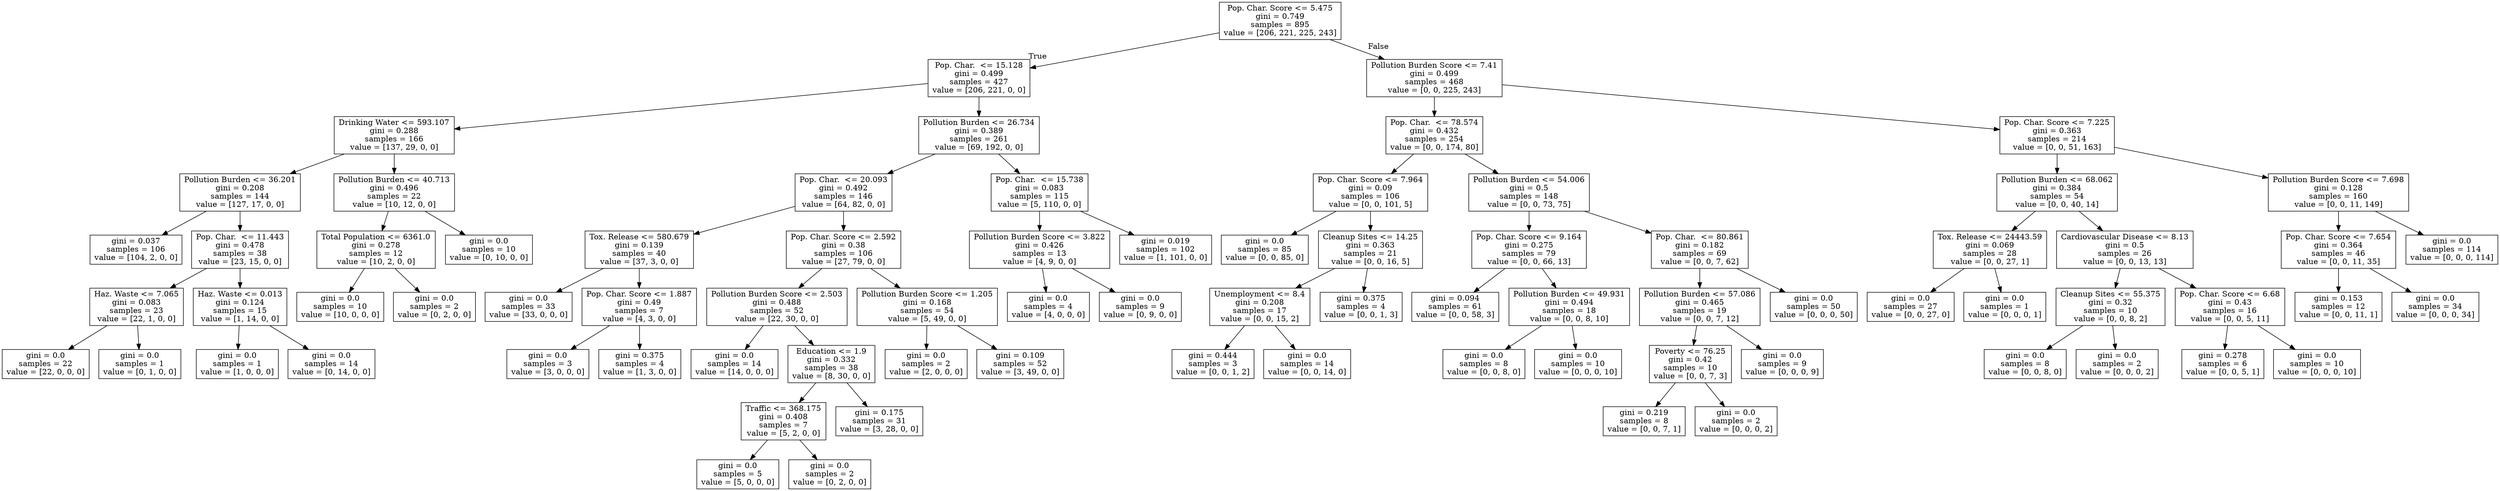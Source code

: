 digraph Tree {
node [shape=box] ;
0 [label="Pop. Char. Score <= 5.475\ngini = 0.749\nsamples = 895\nvalue = [206, 221, 225, 243]"] ;
1 [label="Pop. Char.  <= 15.128\ngini = 0.499\nsamples = 427\nvalue = [206, 221, 0, 0]"] ;
0 -> 1 [labeldistance=2.5, labelangle=45, headlabel="True"] ;
3 [label="Drinking Water <= 593.107\ngini = 0.288\nsamples = 166\nvalue = [137, 29, 0, 0]"] ;
1 -> 3 ;
21 [label="Pollution Burden <= 36.201\ngini = 0.208\nsamples = 144\nvalue = [127, 17, 0, 0]"] ;
3 -> 21 ;
23 [label="gini = 0.037\nsamples = 106\nvalue = [104, 2, 0, 0]"] ;
21 -> 23 ;
24 [label="Pop. Char.  <= 11.443\ngini = 0.478\nsamples = 38\nvalue = [23, 15, 0, 0]"] ;
21 -> 24 ;
25 [label="Haz. Waste <= 7.065\ngini = 0.083\nsamples = 23\nvalue = [22, 1, 0, 0]"] ;
24 -> 25 ;
69 [label="gini = 0.0\nsamples = 22\nvalue = [22, 0, 0, 0]"] ;
25 -> 69 ;
70 [label="gini = 0.0\nsamples = 1\nvalue = [0, 1, 0, 0]"] ;
25 -> 70 ;
26 [label="Haz. Waste <= 0.013\ngini = 0.124\nsamples = 15\nvalue = [1, 14, 0, 0]"] ;
24 -> 26 ;
77 [label="gini = 0.0\nsamples = 1\nvalue = [1, 0, 0, 0]"] ;
26 -> 77 ;
78 [label="gini = 0.0\nsamples = 14\nvalue = [0, 14, 0, 0]"] ;
26 -> 78 ;
22 [label="Pollution Burden <= 40.713\ngini = 0.496\nsamples = 22\nvalue = [10, 12, 0, 0]"] ;
3 -> 22 ;
27 [label="Total Population <= 6361.0\ngini = 0.278\nsamples = 12\nvalue = [10, 2, 0, 0]"] ;
22 -> 27 ;
47 [label="gini = 0.0\nsamples = 10\nvalue = [10, 0, 0, 0]"] ;
27 -> 47 ;
48 [label="gini = 0.0\nsamples = 2\nvalue = [0, 2, 0, 0]"] ;
27 -> 48 ;
28 [label="gini = 0.0\nsamples = 10\nvalue = [0, 10, 0, 0]"] ;
22 -> 28 ;
4 [label="Pollution Burden <= 26.734\ngini = 0.389\nsamples = 261\nvalue = [69, 192, 0, 0]"] ;
1 -> 4 ;
13 [label="Pop. Char.  <= 20.093\ngini = 0.492\nsamples = 146\nvalue = [64, 82, 0, 0]"] ;
4 -> 13 ;
15 [label="Tox. Release <= 580.679\ngini = 0.139\nsamples = 40\nvalue = [37, 3, 0, 0]"] ;
13 -> 15 ;
59 [label="gini = 0.0\nsamples = 33\nvalue = [33, 0, 0, 0]"] ;
15 -> 59 ;
60 [label="Pop. Char. Score <= 1.887\ngini = 0.49\nsamples = 7\nvalue = [4, 3, 0, 0]"] ;
15 -> 60 ;
67 [label="gini = 0.0\nsamples = 3\nvalue = [3, 0, 0, 0]"] ;
60 -> 67 ;
68 [label="gini = 0.375\nsamples = 4\nvalue = [1, 3, 0, 0]"] ;
60 -> 68 ;
16 [label="Pop. Char. Score <= 2.592\ngini = 0.38\nsamples = 106\nvalue = [27, 79, 0, 0]"] ;
13 -> 16 ;
31 [label="Pollution Burden Score <= 2.503\ngini = 0.488\nsamples = 52\nvalue = [22, 30, 0, 0]"] ;
16 -> 31 ;
33 [label="gini = 0.0\nsamples = 14\nvalue = [14, 0, 0, 0]"] ;
31 -> 33 ;
34 [label="Education <= 1.9\ngini = 0.332\nsamples = 38\nvalue = [8, 30, 0, 0]"] ;
31 -> 34 ;
35 [label="Traffic <= 368.175\ngini = 0.408\nsamples = 7\nvalue = [5, 2, 0, 0]"] ;
34 -> 35 ;
55 [label="gini = 0.0\nsamples = 5\nvalue = [5, 0, 0, 0]"] ;
35 -> 55 ;
56 [label="gini = 0.0\nsamples = 2\nvalue = [0, 2, 0, 0]"] ;
35 -> 56 ;
36 [label="gini = 0.175\nsamples = 31\nvalue = [3, 28, 0, 0]"] ;
34 -> 36 ;
32 [label="Pollution Burden Score <= 1.205\ngini = 0.168\nsamples = 54\nvalue = [5, 49, 0, 0]"] ;
16 -> 32 ;
45 [label="gini = 0.0\nsamples = 2\nvalue = [2, 0, 0, 0]"] ;
32 -> 45 ;
46 [label="gini = 0.109\nsamples = 52\nvalue = [3, 49, 0, 0]"] ;
32 -> 46 ;
14 [label="Pop. Char.  <= 15.738\ngini = 0.083\nsamples = 115\nvalue = [5, 110, 0, 0]"] ;
4 -> 14 ;
61 [label="Pollution Burden Score <= 3.822\ngini = 0.426\nsamples = 13\nvalue = [4, 9, 0, 0]"] ;
14 -> 61 ;
63 [label="gini = 0.0\nsamples = 4\nvalue = [4, 0, 0, 0]"] ;
61 -> 63 ;
64 [label="gini = 0.0\nsamples = 9\nvalue = [0, 9, 0, 0]"] ;
61 -> 64 ;
62 [label="gini = 0.019\nsamples = 102\nvalue = [1, 101, 0, 0]"] ;
14 -> 62 ;
2 [label="Pollution Burden Score <= 7.41\ngini = 0.499\nsamples = 468\nvalue = [0, 0, 225, 243]"] ;
0 -> 2 [labeldistance=2.5, labelangle=-45, headlabel="False"] ;
5 [label="Pop. Char.  <= 78.574\ngini = 0.432\nsamples = 254\nvalue = [0, 0, 174, 80]"] ;
2 -> 5 ;
9 [label="Pop. Char. Score <= 7.964\ngini = 0.09\nsamples = 106\nvalue = [0, 0, 101, 5]"] ;
5 -> 9 ;
71 [label="gini = 0.0\nsamples = 85\nvalue = [0, 0, 85, 0]"] ;
9 -> 71 ;
72 [label="Cleanup Sites <= 14.25\ngini = 0.363\nsamples = 21\nvalue = [0, 0, 16, 5]"] ;
9 -> 72 ;
73 [label="Unemployment <= 8.4\ngini = 0.208\nsamples = 17\nvalue = [0, 0, 15, 2]"] ;
72 -> 73 ;
75 [label="gini = 0.444\nsamples = 3\nvalue = [0, 0, 1, 2]"] ;
73 -> 75 ;
76 [label="gini = 0.0\nsamples = 14\nvalue = [0, 0, 14, 0]"] ;
73 -> 76 ;
74 [label="gini = 0.375\nsamples = 4\nvalue = [0, 0, 1, 3]"] ;
72 -> 74 ;
10 [label="Pollution Burden <= 54.006\ngini = 0.5\nsamples = 148\nvalue = [0, 0, 73, 75]"] ;
5 -> 10 ;
11 [label="Pop. Char. Score <= 9.164\ngini = 0.275\nsamples = 79\nvalue = [0, 0, 66, 13]"] ;
10 -> 11 ;
17 [label="gini = 0.094\nsamples = 61\nvalue = [0, 0, 58, 3]"] ;
11 -> 17 ;
18 [label="Pollution Burden <= 49.931\ngini = 0.494\nsamples = 18\nvalue = [0, 0, 8, 10]"] ;
11 -> 18 ;
19 [label="gini = 0.0\nsamples = 8\nvalue = [0, 0, 8, 0]"] ;
18 -> 19 ;
20 [label="gini = 0.0\nsamples = 10\nvalue = [0, 0, 0, 10]"] ;
18 -> 20 ;
12 [label="Pop. Char.  <= 80.861\ngini = 0.182\nsamples = 69\nvalue = [0, 0, 7, 62]"] ;
10 -> 12 ;
41 [label="Pollution Burden <= 57.086\ngini = 0.465\nsamples = 19\nvalue = [0, 0, 7, 12]"] ;
12 -> 41 ;
43 [label="Poverty <= 76.25\ngini = 0.42\nsamples = 10\nvalue = [0, 0, 7, 3]"] ;
41 -> 43 ;
57 [label="gini = 0.219\nsamples = 8\nvalue = [0, 0, 7, 1]"] ;
43 -> 57 ;
58 [label="gini = 0.0\nsamples = 2\nvalue = [0, 0, 0, 2]"] ;
43 -> 58 ;
44 [label="gini = 0.0\nsamples = 9\nvalue = [0, 0, 0, 9]"] ;
41 -> 44 ;
42 [label="gini = 0.0\nsamples = 50\nvalue = [0, 0, 0, 50]"] ;
12 -> 42 ;
6 [label="Pop. Char. Score <= 7.225\ngini = 0.363\nsamples = 214\nvalue = [0, 0, 51, 163]"] ;
2 -> 6 ;
7 [label="Pollution Burden <= 68.062\ngini = 0.384\nsamples = 54\nvalue = [0, 0, 40, 14]"] ;
6 -> 7 ;
29 [label="Tox. Release <= 24443.59\ngini = 0.069\nsamples = 28\nvalue = [0, 0, 27, 1]"] ;
7 -> 29 ;
65 [label="gini = 0.0\nsamples = 27\nvalue = [0, 0, 27, 0]"] ;
29 -> 65 ;
66 [label="gini = 0.0\nsamples = 1\nvalue = [0, 0, 0, 1]"] ;
29 -> 66 ;
30 [label="Cardiovascular Disease <= 8.13\ngini = 0.5\nsamples = 26\nvalue = [0, 0, 13, 13]"] ;
7 -> 30 ;
49 [label="Cleanup Sites <= 55.375\ngini = 0.32\nsamples = 10\nvalue = [0, 0, 8, 2]"] ;
30 -> 49 ;
53 [label="gini = 0.0\nsamples = 8\nvalue = [0, 0, 8, 0]"] ;
49 -> 53 ;
54 [label="gini = 0.0\nsamples = 2\nvalue = [0, 0, 0, 2]"] ;
49 -> 54 ;
50 [label="Pop. Char. Score <= 6.68\ngini = 0.43\nsamples = 16\nvalue = [0, 0, 5, 11]"] ;
30 -> 50 ;
51 [label="gini = 0.278\nsamples = 6\nvalue = [0, 0, 5, 1]"] ;
50 -> 51 ;
52 [label="gini = 0.0\nsamples = 10\nvalue = [0, 0, 0, 10]"] ;
50 -> 52 ;
8 [label="Pollution Burden Score <= 7.698\ngini = 0.128\nsamples = 160\nvalue = [0, 0, 11, 149]"] ;
6 -> 8 ;
37 [label="Pop. Char. Score <= 7.654\ngini = 0.364\nsamples = 46\nvalue = [0, 0, 11, 35]"] ;
8 -> 37 ;
39 [label="gini = 0.153\nsamples = 12\nvalue = [0, 0, 11, 1]"] ;
37 -> 39 ;
40 [label="gini = 0.0\nsamples = 34\nvalue = [0, 0, 0, 34]"] ;
37 -> 40 ;
38 [label="gini = 0.0\nsamples = 114\nvalue = [0, 0, 0, 114]"] ;
8 -> 38 ;
}